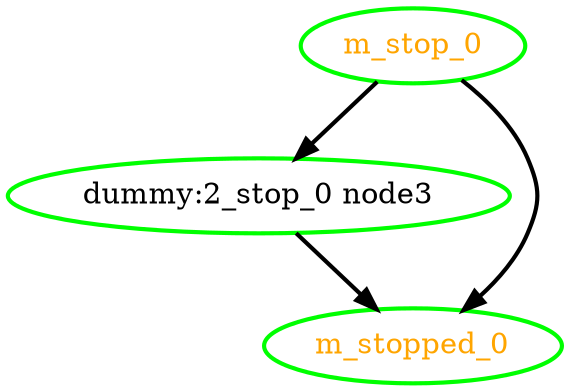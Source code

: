 digraph "g" {
"dummy:2_stop_0 node3" -> "m_stopped_0" [ style = bold]
"dummy:2_stop_0 node3" [ style=bold color="green" fontcolor="black"]
"m_stop_0" -> "dummy:2_stop_0 node3" [ style = bold]
"m_stop_0" -> "m_stopped_0" [ style = bold]
"m_stop_0" [ style=bold color="green" fontcolor="orange"]
"m_stopped_0" [ style=bold color="green" fontcolor="orange"]
}
